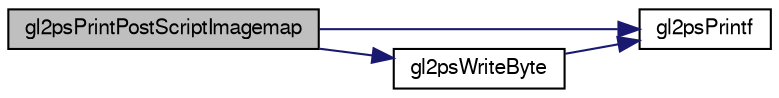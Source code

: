 digraph G
{
  edge [fontname="FreeSans",fontsize="10",labelfontname="FreeSans",labelfontsize="10"];
  node [fontname="FreeSans",fontsize="10",shape=record];
  rankdir="LR";
  Node1 [label="gl2psPrintPostScriptImagemap",height=0.2,width=0.4,color="black", fillcolor="grey75", style="filled" fontcolor="black"];
  Node1 -> Node2 [color="midnightblue",fontsize="10",style="solid",fontname="FreeSans"];
  Node2 [label="gl2psPrintf",height=0.2,width=0.4,color="black", fillcolor="white", style="filled",URL="$gl2ps_8c.html#ac9f550ea1c4dfd5a1d89a75c80d5ba77"];
  Node1 -> Node3 [color="midnightblue",fontsize="10",style="solid",fontname="FreeSans"];
  Node3 [label="gl2psWriteByte",height=0.2,width=0.4,color="black", fillcolor="white", style="filled",URL="$gl2ps_8c.html#af8e15628246869757015c75298c16f66"];
  Node3 -> Node2 [color="midnightblue",fontsize="10",style="solid",fontname="FreeSans"];
}
